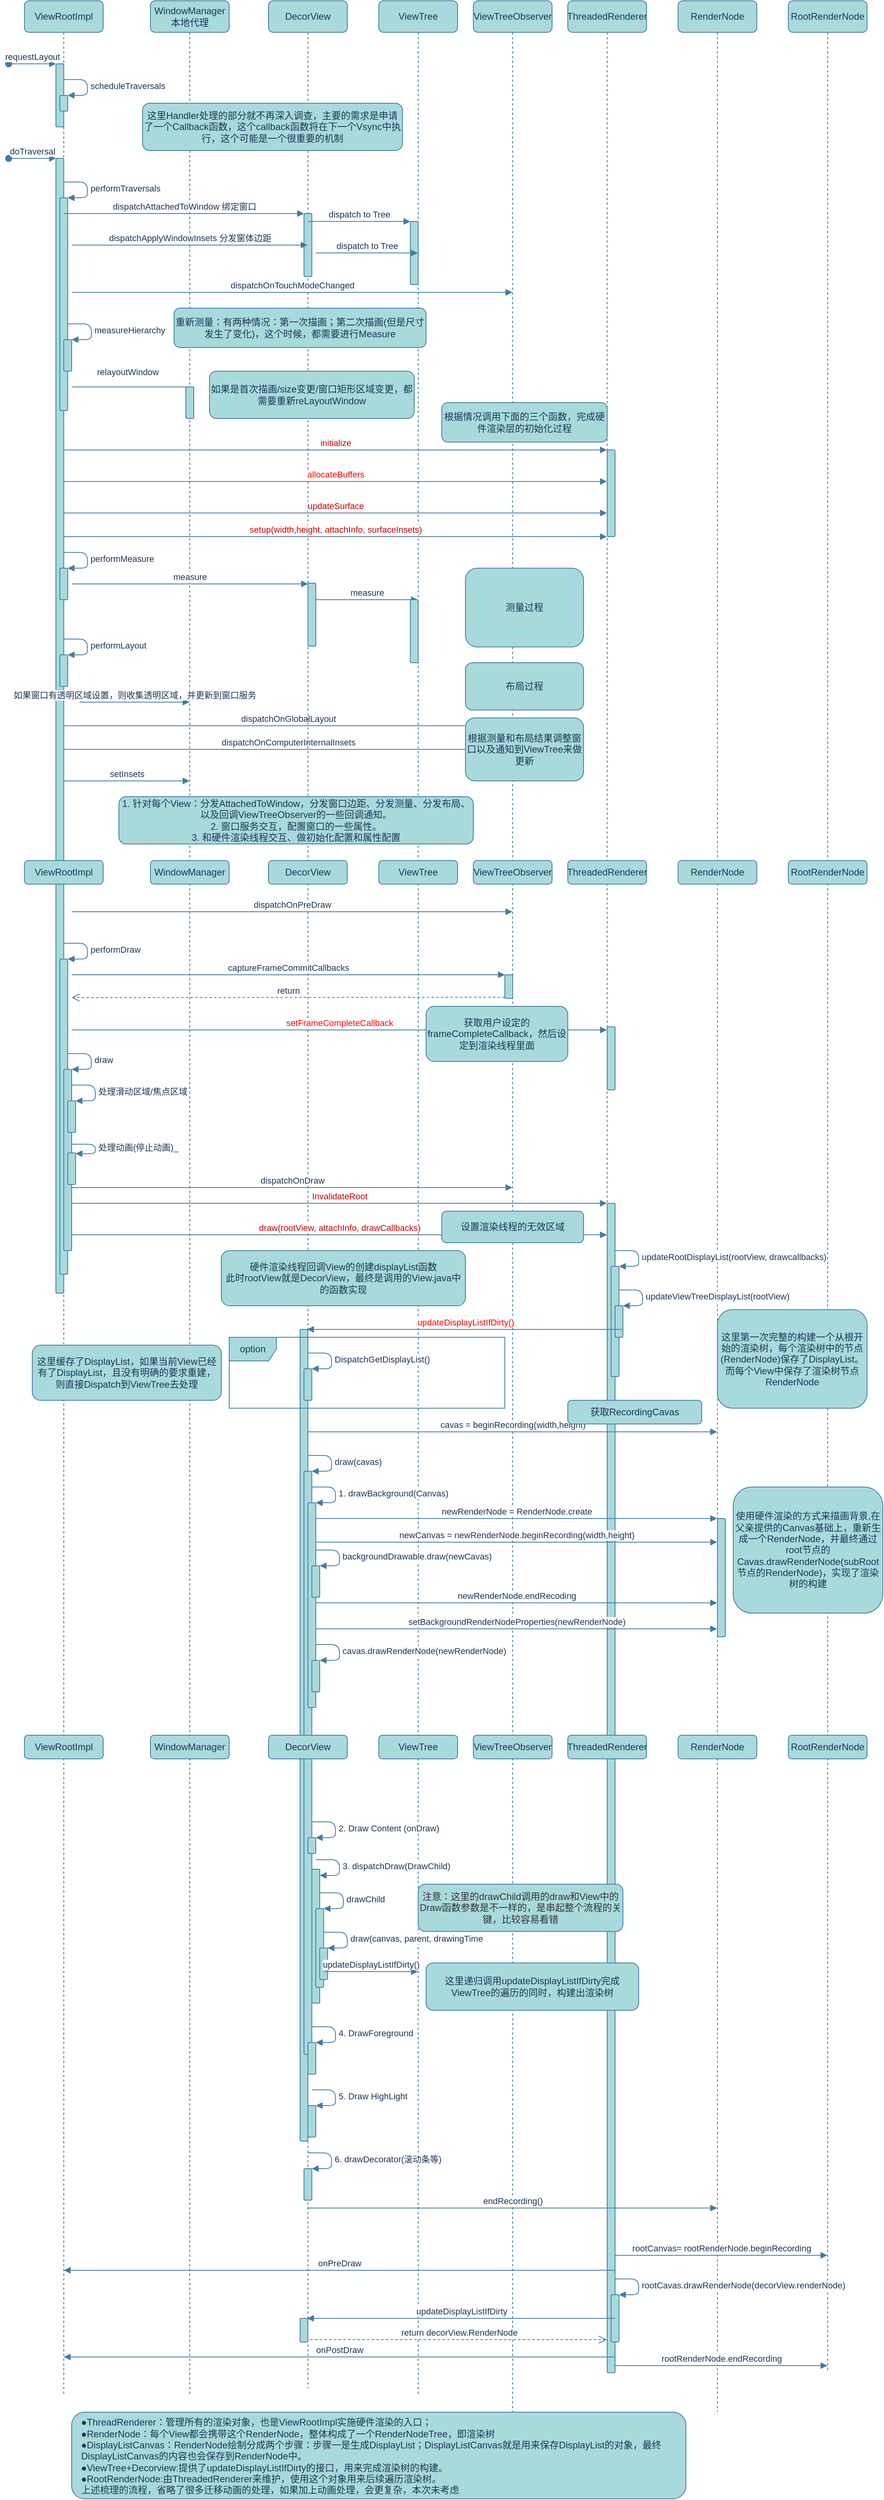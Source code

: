 <mxfile version="16.5.3" type="github">
  <diagram id="4_MvJZbQ4KGRWns48lMO" name="Page-1">
    <mxGraphModel dx="914" dy="612" grid="1" gridSize="10" guides="1" tooltips="1" connect="1" arrows="1" fold="1" page="1" pageScale="1" pageWidth="850" pageHeight="1100" math="0" shadow="0">
      <root>
        <mxCell id="0" />
        <mxCell id="1" style="locked=1;" parent="0" />
        <mxCell id="CiGQHhAC6o2fzIwNxQN8-1" value="ViewRootImpl" style="shape=umlLifeline;perimeter=lifelinePerimeter;whiteSpace=wrap;html=1;container=1;collapsible=0;recursiveResize=0;outlineConnect=0;rounded=1;sketch=0;fontColor=#1D3557;strokeColor=#457B9D;fillColor=#A8DADC;" vertex="1" parent="1">
          <mxGeometry x="60" y="20" width="100" height="3040" as="geometry" />
        </mxCell>
        <mxCell id="CiGQHhAC6o2fzIwNxQN8-5" value="" style="html=1;points=[];perimeter=orthogonalPerimeter;rounded=1;sketch=0;fontColor=#1D3557;strokeColor=#457B9D;fillColor=#A8DADC;" vertex="1" parent="CiGQHhAC6o2fzIwNxQN8-1">
          <mxGeometry x="40" y="80" width="10" height="80" as="geometry" />
        </mxCell>
        <mxCell id="CiGQHhAC6o2fzIwNxQN8-6" value="requestLayout" style="html=1;verticalAlign=bottom;startArrow=oval;endArrow=block;startSize=8;rounded=1;sketch=0;fontColor=#1D3557;strokeColor=#457B9D;fillColor=#A8DADC;curved=0;" edge="1" target="CiGQHhAC6o2fzIwNxQN8-5" parent="CiGQHhAC6o2fzIwNxQN8-1">
          <mxGeometry relative="1" as="geometry">
            <mxPoint x="-20" y="80" as="sourcePoint" />
          </mxGeometry>
        </mxCell>
        <mxCell id="CiGQHhAC6o2fzIwNxQN8-7" value="" style="html=1;points=[];perimeter=orthogonalPerimeter;rounded=1;sketch=0;fontColor=#1D3557;strokeColor=#457B9D;fillColor=#A8DADC;" vertex="1" parent="CiGQHhAC6o2fzIwNxQN8-1">
          <mxGeometry x="45" y="120" width="10" height="20" as="geometry" />
        </mxCell>
        <mxCell id="CiGQHhAC6o2fzIwNxQN8-8" value="scheduleTraversals" style="edgeStyle=orthogonalEdgeStyle;html=1;align=left;spacingLeft=2;endArrow=block;rounded=1;entryX=1;entryY=0;sketch=0;fontColor=#1D3557;strokeColor=#457B9D;fillColor=#A8DADC;curved=0;" edge="1" target="CiGQHhAC6o2fzIwNxQN8-7" parent="CiGQHhAC6o2fzIwNxQN8-1">
          <mxGeometry relative="1" as="geometry">
            <mxPoint x="50" y="100" as="sourcePoint" />
            <Array as="points">
              <mxPoint x="80" y="100" />
            </Array>
          </mxGeometry>
        </mxCell>
        <mxCell id="CiGQHhAC6o2fzIwNxQN8-62" value="dispatchOnGlobalLayout" style="html=1;verticalAlign=bottom;endArrow=block;rounded=1;sketch=0;fontColor=#1D3557;strokeColor=#457B9D;fillColor=#A8DADC;curved=0;" edge="1" parent="CiGQHhAC6o2fzIwNxQN8-1" target="CiGQHhAC6o2fzIwNxQN8-31">
          <mxGeometry width="80" relative="1" as="geometry">
            <mxPoint x="50" y="920" as="sourcePoint" />
            <mxPoint x="130" y="920" as="targetPoint" />
          </mxGeometry>
        </mxCell>
        <mxCell id="CiGQHhAC6o2fzIwNxQN8-63" value="dispatchOnComputerInternalInsets" style="html=1;verticalAlign=bottom;endArrow=block;rounded=1;sketch=0;fontColor=#1D3557;strokeColor=#457B9D;fillColor=#A8DADC;curved=0;" edge="1" parent="CiGQHhAC6o2fzIwNxQN8-1" target="CiGQHhAC6o2fzIwNxQN8-31">
          <mxGeometry width="80" relative="1" as="geometry">
            <mxPoint x="50" y="950" as="sourcePoint" />
            <mxPoint x="130" y="950" as="targetPoint" />
          </mxGeometry>
        </mxCell>
        <mxCell id="CiGQHhAC6o2fzIwNxQN8-2" value="DecorView" style="shape=umlLifeline;perimeter=lifelinePerimeter;whiteSpace=wrap;html=1;container=1;collapsible=0;recursiveResize=0;outlineConnect=0;rounded=1;sketch=0;fontColor=#1D3557;strokeColor=#457B9D;fillColor=#A8DADC;" vertex="1" parent="1">
          <mxGeometry x="370" y="20" width="100" height="3030" as="geometry" />
        </mxCell>
        <mxCell id="CiGQHhAC6o2fzIwNxQN8-3" value="WindowManager&lt;br&gt;本地代理" style="shape=umlLifeline;perimeter=lifelinePerimeter;whiteSpace=wrap;html=1;container=1;collapsible=0;recursiveResize=0;outlineConnect=0;rounded=1;sketch=0;fontColor=#1D3557;strokeColor=#457B9D;fillColor=#A8DADC;" vertex="1" parent="1">
          <mxGeometry x="220" y="20" width="100" height="3040" as="geometry" />
        </mxCell>
        <mxCell id="CiGQHhAC6o2fzIwNxQN8-4" value="ViewTree" style="shape=umlLifeline;perimeter=lifelinePerimeter;whiteSpace=wrap;html=1;container=1;collapsible=0;recursiveResize=0;outlineConnect=0;rounded=1;sketch=0;fontColor=#1D3557;strokeColor=#457B9D;fillColor=#A8DADC;" vertex="1" parent="1">
          <mxGeometry x="510" y="20" width="100" height="3040" as="geometry" />
        </mxCell>
        <mxCell id="CiGQHhAC6o2fzIwNxQN8-31" value="ViewTreeObserver" style="shape=umlLifeline;perimeter=lifelinePerimeter;whiteSpace=wrap;html=1;container=1;collapsible=0;recursiveResize=0;outlineConnect=0;rounded=1;sketch=0;fontColor=#1D3557;strokeColor=#457B9D;fillColor=#A8DADC;" vertex="1" parent="1">
          <mxGeometry x="630" y="20" width="100" height="3060" as="geometry" />
        </mxCell>
        <mxCell id="CiGQHhAC6o2fzIwNxQN8-44" value="ThreadedRenderer" style="shape=umlLifeline;perimeter=lifelinePerimeter;whiteSpace=wrap;html=1;container=1;collapsible=0;recursiveResize=0;outlineConnect=0;rounded=1;sketch=0;fontColor=#1D3557;strokeColor=#457B9D;fillColor=#A8DADC;" vertex="1" parent="1">
          <mxGeometry x="750" y="20" width="100" height="3010" as="geometry" />
        </mxCell>
        <mxCell id="CiGQHhAC6o2fzIwNxQN8-106" value="RenderNode" style="shape=umlLifeline;perimeter=lifelinePerimeter;whiteSpace=wrap;html=1;container=1;collapsible=0;recursiveResize=0;outlineConnect=0;rounded=1;sketch=0;fontColor=#1D3557;strokeColor=#457B9D;fillColor=#A8DADC;" vertex="1" parent="1">
          <mxGeometry x="890" y="20" width="100" height="3060" as="geometry" />
        </mxCell>
        <mxCell id="CiGQHhAC6o2fzIwNxQN8-147" value="RootRenderNode" style="shape=umlLifeline;perimeter=lifelinePerimeter;whiteSpace=wrap;html=1;container=1;collapsible=0;recursiveResize=0;outlineConnect=0;rounded=1;sketch=0;fontColor=#1D3557;strokeColor=#457B9D;fillColor=#A8DADC;" vertex="1" parent="1">
          <mxGeometry x="1030" y="20" width="100" height="3010" as="geometry" />
        </mxCell>
        <mxCell id="CiGQHhAC6o2fzIwNxQN8-9" value="contentLayer" style="" parent="0" />
        <mxCell id="CiGQHhAC6o2fzIwNxQN8-14" value="" style="html=1;points=[];perimeter=orthogonalPerimeter;rounded=1;sketch=0;fontColor=#1D3557;strokeColor=#457B9D;fillColor=#A8DADC;" vertex="1" parent="CiGQHhAC6o2fzIwNxQN8-9">
          <mxGeometry x="100" y="220" width="10" height="1440" as="geometry" />
        </mxCell>
        <mxCell id="CiGQHhAC6o2fzIwNxQN8-15" value="doTraversal" style="html=1;verticalAlign=bottom;startArrow=oval;endArrow=block;startSize=8;rounded=1;sketch=0;fontColor=#1D3557;strokeColor=#457B9D;fillColor=#A8DADC;curved=0;" edge="1" target="CiGQHhAC6o2fzIwNxQN8-14" parent="CiGQHhAC6o2fzIwNxQN8-9">
          <mxGeometry relative="1" as="geometry">
            <mxPoint x="40" y="220" as="sourcePoint" />
          </mxGeometry>
        </mxCell>
        <mxCell id="CiGQHhAC6o2fzIwNxQN8-16" value="" style="html=1;points=[];perimeter=orthogonalPerimeter;rounded=1;sketch=0;fontColor=#1D3557;strokeColor=#457B9D;fillColor=#A8DADC;" vertex="1" parent="CiGQHhAC6o2fzIwNxQN8-9">
          <mxGeometry x="105" y="270" width="10" height="270" as="geometry" />
        </mxCell>
        <mxCell id="CiGQHhAC6o2fzIwNxQN8-17" value="performTraversals" style="edgeStyle=orthogonalEdgeStyle;html=1;align=left;spacingLeft=2;endArrow=block;rounded=1;entryX=1;entryY=0;sketch=0;fontColor=#1D3557;strokeColor=#457B9D;fillColor=#A8DADC;curved=0;" edge="1" target="CiGQHhAC6o2fzIwNxQN8-16" parent="CiGQHhAC6o2fzIwNxQN8-9">
          <mxGeometry relative="1" as="geometry">
            <mxPoint x="110" y="250" as="sourcePoint" />
            <Array as="points">
              <mxPoint x="140" y="250" />
            </Array>
          </mxGeometry>
        </mxCell>
        <mxCell id="CiGQHhAC6o2fzIwNxQN8-23" value="" style="html=1;points=[];perimeter=orthogonalPerimeter;rounded=1;sketch=0;fontColor=#1D3557;strokeColor=#457B9D;fillColor=#A8DADC;" vertex="1" parent="CiGQHhAC6o2fzIwNxQN8-9">
          <mxGeometry x="415" y="290" width="10" height="80" as="geometry" />
        </mxCell>
        <mxCell id="CiGQHhAC6o2fzIwNxQN8-24" value="dispatchAttachedToWindow 绑定窗口" style="html=1;verticalAlign=bottom;endArrow=block;entryX=0;entryY=0;rounded=1;sketch=0;fontColor=#1D3557;strokeColor=#457B9D;fillColor=#A8DADC;curved=0;" edge="1" target="CiGQHhAC6o2fzIwNxQN8-23" parent="CiGQHhAC6o2fzIwNxQN8-9" source="CiGQHhAC6o2fzIwNxQN8-1">
          <mxGeometry relative="1" as="geometry">
            <mxPoint x="345" y="290" as="sourcePoint" />
          </mxGeometry>
        </mxCell>
        <mxCell id="CiGQHhAC6o2fzIwNxQN8-26" value="dispatchApplyWindowInsets 分发窗体边距" style="html=1;verticalAlign=bottom;endArrow=block;rounded=1;sketch=0;fontColor=#1D3557;strokeColor=#457B9D;fillColor=#A8DADC;curved=0;" edge="1" parent="CiGQHhAC6o2fzIwNxQN8-9" target="CiGQHhAC6o2fzIwNxQN8-2">
          <mxGeometry width="80" relative="1" as="geometry">
            <mxPoint x="120" y="330" as="sourcePoint" />
            <mxPoint x="200" y="330" as="targetPoint" />
          </mxGeometry>
        </mxCell>
        <mxCell id="CiGQHhAC6o2fzIwNxQN8-27" value="" style="html=1;points=[];perimeter=orthogonalPerimeter;rounded=1;sketch=0;fontColor=#1D3557;strokeColor=#457B9D;fillColor=#A8DADC;" vertex="1" parent="CiGQHhAC6o2fzIwNxQN8-9">
          <mxGeometry x="550" y="300" width="10" height="80" as="geometry" />
        </mxCell>
        <mxCell id="CiGQHhAC6o2fzIwNxQN8-28" value="dispatch to Tree" style="html=1;verticalAlign=bottom;endArrow=block;entryX=0;entryY=0;rounded=1;sketch=0;fontColor=#1D3557;strokeColor=#457B9D;fillColor=#A8DADC;curved=0;" edge="1" target="CiGQHhAC6o2fzIwNxQN8-27" parent="CiGQHhAC6o2fzIwNxQN8-9" source="CiGQHhAC6o2fzIwNxQN8-2">
          <mxGeometry relative="1" as="geometry">
            <mxPoint x="480" y="300" as="sourcePoint" />
          </mxGeometry>
        </mxCell>
        <mxCell id="CiGQHhAC6o2fzIwNxQN8-30" value="dispatch to Tree" style="html=1;verticalAlign=bottom;endArrow=block;rounded=1;sketch=0;fontColor=#1D3557;strokeColor=#457B9D;fillColor=#A8DADC;curved=0;" edge="1" parent="CiGQHhAC6o2fzIwNxQN8-9" target="CiGQHhAC6o2fzIwNxQN8-4">
          <mxGeometry width="80" relative="1" as="geometry">
            <mxPoint x="430" y="340" as="sourcePoint" />
            <mxPoint x="510" y="340" as="targetPoint" />
          </mxGeometry>
        </mxCell>
        <mxCell id="CiGQHhAC6o2fzIwNxQN8-36" value="dispatchOnTouchModeChanged" style="html=1;verticalAlign=bottom;endArrow=block;rounded=1;sketch=0;fontColor=#1D3557;strokeColor=#457B9D;fillColor=#A8DADC;curved=0;" edge="1" parent="CiGQHhAC6o2fzIwNxQN8-9" target="CiGQHhAC6o2fzIwNxQN8-31">
          <mxGeometry width="80" relative="1" as="geometry">
            <mxPoint x="120" y="390" as="sourcePoint" />
            <mxPoint x="200" y="390" as="targetPoint" />
          </mxGeometry>
        </mxCell>
        <mxCell id="CiGQHhAC6o2fzIwNxQN8-37" value="" style="html=1;points=[];perimeter=orthogonalPerimeter;rounded=1;sketch=0;fontColor=#1D3557;strokeColor=#457B9D;fillColor=#A8DADC;" vertex="1" parent="CiGQHhAC6o2fzIwNxQN8-9">
          <mxGeometry x="110" y="450" width="10" height="40" as="geometry" />
        </mxCell>
        <mxCell id="CiGQHhAC6o2fzIwNxQN8-38" value="measureHierarchy" style="edgeStyle=orthogonalEdgeStyle;html=1;align=left;spacingLeft=2;endArrow=block;rounded=1;entryX=1;entryY=0;sketch=0;fontColor=#1D3557;strokeColor=#457B9D;fillColor=#A8DADC;curved=0;" edge="1" target="CiGQHhAC6o2fzIwNxQN8-37" parent="CiGQHhAC6o2fzIwNxQN8-9">
          <mxGeometry relative="1" as="geometry">
            <mxPoint x="115" y="430" as="sourcePoint" />
            <Array as="points">
              <mxPoint x="145" y="430" />
            </Array>
          </mxGeometry>
        </mxCell>
        <mxCell id="CiGQHhAC6o2fzIwNxQN8-40" value="relayoutWindow" style="html=1;verticalAlign=bottom;endArrow=block;rounded=1;sketch=0;fontColor=#1D3557;strokeColor=#457B9D;fillColor=#A8DADC;curved=0;startArrow=none;" edge="1" parent="CiGQHhAC6o2fzIwNxQN8-9" source="CiGQHhAC6o2fzIwNxQN8-41" target="CiGQHhAC6o2fzIwNxQN8-3">
          <mxGeometry x="NaN" y="85" width="80" relative="1" as="geometry">
            <mxPoint x="120" y="510" as="sourcePoint" />
            <mxPoint x="200" y="510" as="targetPoint" />
            <mxPoint x="-79" y="-30" as="offset" />
          </mxGeometry>
        </mxCell>
        <mxCell id="CiGQHhAC6o2fzIwNxQN8-41" value="" style="html=1;points=[];perimeter=orthogonalPerimeter;rounded=1;sketch=0;fontColor=#1D3557;strokeColor=#457B9D;fillColor=#A8DADC;" vertex="1" parent="CiGQHhAC6o2fzIwNxQN8-9">
          <mxGeometry x="265" y="510" width="10" height="40" as="geometry" />
        </mxCell>
        <mxCell id="CiGQHhAC6o2fzIwNxQN8-42" value="" style="html=1;verticalAlign=bottom;endArrow=none;rounded=1;sketch=0;fontColor=#1D3557;strokeColor=#457B9D;fillColor=#A8DADC;curved=0;" edge="1" parent="CiGQHhAC6o2fzIwNxQN8-9" target="CiGQHhAC6o2fzIwNxQN8-41">
          <mxGeometry width="80" relative="1" as="geometry">
            <mxPoint x="120" y="510" as="sourcePoint" />
            <mxPoint x="269.5" y="510" as="targetPoint" />
          </mxGeometry>
        </mxCell>
        <mxCell id="CiGQHhAC6o2fzIwNxQN8-47" value="initialize" style="html=1;verticalAlign=bottom;endArrow=block;rounded=1;sketch=0;fontColor=#CC0000;strokeColor=#457B9D;fillColor=#A8DADC;curved=0;" edge="1" parent="CiGQHhAC6o2fzIwNxQN8-9">
          <mxGeometry width="80" relative="1" as="geometry">
            <mxPoint x="110" y="590" as="sourcePoint" />
            <mxPoint x="799.5" y="590" as="targetPoint" />
          </mxGeometry>
        </mxCell>
        <mxCell id="CiGQHhAC6o2fzIwNxQN8-48" value="allocateBuffers" style="html=1;verticalAlign=bottom;endArrow=block;rounded=1;sketch=0;fontColor=#FF0000;strokeColor=#457B9D;fillColor=#A8DADC;curved=0;" edge="1" parent="CiGQHhAC6o2fzIwNxQN8-9" target="CiGQHhAC6o2fzIwNxQN8-44">
          <mxGeometry width="80" relative="1" as="geometry">
            <mxPoint x="110" y="630" as="sourcePoint" />
            <mxPoint x="190" y="630" as="targetPoint" />
          </mxGeometry>
        </mxCell>
        <mxCell id="CiGQHhAC6o2fzIwNxQN8-49" value="updateSurface" style="html=1;verticalAlign=bottom;endArrow=block;rounded=1;sketch=0;fontColor=#CC0000;strokeColor=#457B9D;fillColor=#A8DADC;curved=0;" edge="1" parent="CiGQHhAC6o2fzIwNxQN8-9" target="CiGQHhAC6o2fzIwNxQN8-44">
          <mxGeometry width="80" relative="1" as="geometry">
            <mxPoint x="110" y="670" as="sourcePoint" />
            <mxPoint x="190" y="670" as="targetPoint" />
          </mxGeometry>
        </mxCell>
        <mxCell id="CiGQHhAC6o2fzIwNxQN8-50" value="" style="html=1;points=[];perimeter=orthogonalPerimeter;rounded=1;sketch=0;fontColor=#1D3557;strokeColor=#457B9D;fillColor=#A8DADC;" vertex="1" parent="CiGQHhAC6o2fzIwNxQN8-9">
          <mxGeometry x="800" y="590" width="10" height="110" as="geometry" />
        </mxCell>
        <mxCell id="CiGQHhAC6o2fzIwNxQN8-52" value="setup(width,height, attachInfo, surfaceInsets)" style="html=1;verticalAlign=bottom;endArrow=block;rounded=1;sketch=0;fontColor=#CC0000;strokeColor=#457B9D;fillColor=#A8DADC;curved=0;" edge="1" parent="CiGQHhAC6o2fzIwNxQN8-9" target="CiGQHhAC6o2fzIwNxQN8-44">
          <mxGeometry width="80" relative="1" as="geometry">
            <mxPoint x="110" y="700" as="sourcePoint" />
            <mxPoint x="190" y="700" as="targetPoint" />
          </mxGeometry>
        </mxCell>
        <mxCell id="CiGQHhAC6o2fzIwNxQN8-53" value="" style="html=1;points=[];perimeter=orthogonalPerimeter;rounded=1;sketch=0;fontColor=#1D3557;strokeColor=#457B9D;fillColor=#A8DADC;" vertex="1" parent="CiGQHhAC6o2fzIwNxQN8-9">
          <mxGeometry x="105" y="740" width="10" height="40" as="geometry" />
        </mxCell>
        <mxCell id="CiGQHhAC6o2fzIwNxQN8-54" value="performMeasure" style="edgeStyle=orthogonalEdgeStyle;html=1;align=left;spacingLeft=2;endArrow=block;rounded=1;entryX=1;entryY=0;sketch=0;fontColor=#1D3557;strokeColor=#457B9D;fillColor=#A8DADC;curved=0;" edge="1" target="CiGQHhAC6o2fzIwNxQN8-53" parent="CiGQHhAC6o2fzIwNxQN8-9">
          <mxGeometry relative="1" as="geometry">
            <mxPoint x="110" y="720" as="sourcePoint" />
            <Array as="points">
              <mxPoint x="140" y="720" />
            </Array>
          </mxGeometry>
        </mxCell>
        <mxCell id="CiGQHhAC6o2fzIwNxQN8-55" value="measure" style="html=1;verticalAlign=bottom;endArrow=block;rounded=1;sketch=0;fontColor=#1D3557;strokeColor=#457B9D;fillColor=#A8DADC;curved=0;" edge="1" parent="CiGQHhAC6o2fzIwNxQN8-9">
          <mxGeometry width="80" relative="1" as="geometry">
            <mxPoint x="120" y="760" as="sourcePoint" />
            <mxPoint x="420" y="760" as="targetPoint" />
          </mxGeometry>
        </mxCell>
        <mxCell id="CiGQHhAC6o2fzIwNxQN8-56" value="" style="html=1;points=[];perimeter=orthogonalPerimeter;rounded=1;sketch=0;fontColor=#1D3557;strokeColor=#457B9D;fillColor=#A8DADC;" vertex="1" parent="CiGQHhAC6o2fzIwNxQN8-9">
          <mxGeometry x="420" y="759" width="10" height="80" as="geometry" />
        </mxCell>
        <mxCell id="CiGQHhAC6o2fzIwNxQN8-57" value="measure" style="html=1;verticalAlign=bottom;endArrow=block;rounded=1;sketch=0;fontColor=#1D3557;strokeColor=#457B9D;fillColor=#A8DADC;curved=0;" edge="1" parent="CiGQHhAC6o2fzIwNxQN8-9" target="CiGQHhAC6o2fzIwNxQN8-4">
          <mxGeometry width="80" relative="1" as="geometry">
            <mxPoint x="430" y="780" as="sourcePoint" />
            <mxPoint x="510" y="780" as="targetPoint" />
          </mxGeometry>
        </mxCell>
        <mxCell id="CiGQHhAC6o2fzIwNxQN8-58" value="" style="html=1;points=[];perimeter=orthogonalPerimeter;rounded=1;sketch=0;fontColor=#1D3557;strokeColor=#457B9D;fillColor=#A8DADC;" vertex="1" parent="CiGQHhAC6o2fzIwNxQN8-9">
          <mxGeometry x="550" y="780" width="10" height="80" as="geometry" />
        </mxCell>
        <mxCell id="CiGQHhAC6o2fzIwNxQN8-59" value="" style="html=1;points=[];perimeter=orthogonalPerimeter;rounded=1;sketch=0;fontColor=#1D3557;strokeColor=#457B9D;fillColor=#A8DADC;" vertex="1" parent="CiGQHhAC6o2fzIwNxQN8-9">
          <mxGeometry x="105" y="850" width="10" height="40" as="geometry" />
        </mxCell>
        <mxCell id="CiGQHhAC6o2fzIwNxQN8-60" value="performLayout" style="edgeStyle=orthogonalEdgeStyle;html=1;align=left;spacingLeft=2;endArrow=block;rounded=1;entryX=1;entryY=0;sketch=0;fontColor=#1D3557;strokeColor=#457B9D;fillColor=#A8DADC;curved=0;" edge="1" target="CiGQHhAC6o2fzIwNxQN8-59" parent="CiGQHhAC6o2fzIwNxQN8-9">
          <mxGeometry relative="1" as="geometry">
            <mxPoint x="110" y="830" as="sourcePoint" />
            <Array as="points">
              <mxPoint x="140" y="830" />
            </Array>
          </mxGeometry>
        </mxCell>
        <mxCell id="CiGQHhAC6o2fzIwNxQN8-61" value="如果窗口有透明区域设置，则收集透明区域，并更新到窗口服务" style="html=1;verticalAlign=bottom;endArrow=block;rounded=1;sketch=0;fontColor=#1D3557;strokeColor=#457B9D;fillColor=#A8DADC;curved=0;" edge="1" parent="CiGQHhAC6o2fzIwNxQN8-9" target="CiGQHhAC6o2fzIwNxQN8-3">
          <mxGeometry width="80" relative="1" as="geometry">
            <mxPoint x="130" y="910" as="sourcePoint" />
            <mxPoint x="200" y="880" as="targetPoint" />
            <Array as="points">
              <mxPoint x="180" y="910" />
            </Array>
          </mxGeometry>
        </mxCell>
        <mxCell id="CiGQHhAC6o2fzIwNxQN8-64" value="setInsets" style="html=1;verticalAlign=bottom;endArrow=block;rounded=1;sketch=0;fontColor=#1D3557;strokeColor=#457B9D;fillColor=#A8DADC;curved=0;" edge="1" parent="CiGQHhAC6o2fzIwNxQN8-9" target="CiGQHhAC6o2fzIwNxQN8-3">
          <mxGeometry width="80" relative="1" as="geometry">
            <mxPoint x="110" y="1010" as="sourcePoint" />
            <mxPoint x="190" y="1010" as="targetPoint" />
          </mxGeometry>
        </mxCell>
        <mxCell id="CiGQHhAC6o2fzIwNxQN8-69" value="dispatchOnPreDraw" style="html=1;verticalAlign=bottom;endArrow=block;rounded=1;sketch=0;fontColor=#1D3557;strokeColor=#457B9D;fillColor=#A8DADC;curved=0;" edge="1" parent="CiGQHhAC6o2fzIwNxQN8-9">
          <mxGeometry width="80" relative="1" as="geometry">
            <mxPoint x="120" y="1176" as="sourcePoint" />
            <mxPoint x="679.5" y="1176" as="targetPoint" />
          </mxGeometry>
        </mxCell>
        <mxCell id="CiGQHhAC6o2fzIwNxQN8-70" value="" style="html=1;points=[];perimeter=orthogonalPerimeter;rounded=1;sketch=0;fontColor=#1D3557;strokeColor=#457B9D;fillColor=#A8DADC;" vertex="1" parent="CiGQHhAC6o2fzIwNxQN8-9">
          <mxGeometry x="105" y="1236" width="10" height="400" as="geometry" />
        </mxCell>
        <mxCell id="CiGQHhAC6o2fzIwNxQN8-71" value="performDraw" style="edgeStyle=orthogonalEdgeStyle;html=1;align=left;spacingLeft=2;endArrow=block;rounded=1;entryX=1;entryY=0;sketch=0;fontColor=#1D3557;strokeColor=#457B9D;fillColor=#A8DADC;curved=0;" edge="1" target="CiGQHhAC6o2fzIwNxQN8-70" parent="CiGQHhAC6o2fzIwNxQN8-9">
          <mxGeometry relative="1" as="geometry">
            <mxPoint x="110" y="1216" as="sourcePoint" />
            <Array as="points">
              <mxPoint x="140" y="1216" />
            </Array>
          </mxGeometry>
        </mxCell>
        <mxCell id="CiGQHhAC6o2fzIwNxQN8-72" value="" style="html=1;points=[];perimeter=orthogonalPerimeter;rounded=1;sketch=0;fontColor=#1D3557;strokeColor=#457B9D;fillColor=#A8DADC;" vertex="1" parent="CiGQHhAC6o2fzIwNxQN8-9">
          <mxGeometry x="670" y="1256" width="10" height="30" as="geometry" />
        </mxCell>
        <mxCell id="CiGQHhAC6o2fzIwNxQN8-73" value="captureFrameCommitCallbacks" style="html=1;verticalAlign=bottom;endArrow=block;entryX=0;entryY=0;rounded=1;sketch=0;fontColor=#1D3557;strokeColor=#457B9D;fillColor=#A8DADC;curved=0;" edge="1" target="CiGQHhAC6o2fzIwNxQN8-72" parent="CiGQHhAC6o2fzIwNxQN8-9">
          <mxGeometry relative="1" as="geometry">
            <mxPoint x="120" y="1256" as="sourcePoint" />
          </mxGeometry>
        </mxCell>
        <mxCell id="CiGQHhAC6o2fzIwNxQN8-74" value="return" style="html=1;verticalAlign=bottom;endArrow=open;dashed=1;endSize=8;exitX=0;exitY=0.95;rounded=1;sketch=0;fontColor=#1D3557;strokeColor=#457B9D;fillColor=#A8DADC;curved=0;" edge="1" source="CiGQHhAC6o2fzIwNxQN8-72" parent="CiGQHhAC6o2fzIwNxQN8-9">
          <mxGeometry relative="1" as="geometry">
            <mxPoint x="120" y="1285" as="targetPoint" />
          </mxGeometry>
        </mxCell>
        <mxCell id="CiGQHhAC6o2fzIwNxQN8-75" value="" style="html=1;points=[];perimeter=orthogonalPerimeter;rounded=1;sketch=0;fontColor=#1D3557;strokeColor=#457B9D;fillColor=#A8DADC;" vertex="1" parent="CiGQHhAC6o2fzIwNxQN8-9">
          <mxGeometry x="800" y="1322" width="10" height="80" as="geometry" />
        </mxCell>
        <mxCell id="CiGQHhAC6o2fzIwNxQN8-76" value="setFrameCompleteCallback" style="html=1;verticalAlign=bottom;endArrow=block;rounded=1;sketch=0;fontColor=#FF0000;strokeColor=#457B9D;fillColor=#A8DADC;curved=0;" edge="1" parent="CiGQHhAC6o2fzIwNxQN8-9">
          <mxGeometry width="80" relative="1" as="geometry">
            <mxPoint x="120" y="1326" as="sourcePoint" />
            <mxPoint x="799.5" y="1326" as="targetPoint" />
          </mxGeometry>
        </mxCell>
        <mxCell id="CiGQHhAC6o2fzIwNxQN8-78" value="" style="html=1;points=[];perimeter=orthogonalPerimeter;rounded=1;sketch=0;fontColor=#1D3557;strokeColor=#457B9D;fillColor=#A8DADC;" vertex="1" parent="CiGQHhAC6o2fzIwNxQN8-9">
          <mxGeometry x="110" y="1376" width="10" height="230" as="geometry" />
        </mxCell>
        <mxCell id="CiGQHhAC6o2fzIwNxQN8-79" value="draw" style="edgeStyle=orthogonalEdgeStyle;html=1;align=left;spacingLeft=2;endArrow=block;rounded=1;entryX=1;entryY=0;sketch=0;fontColor=#1D3557;strokeColor=#457B9D;fillColor=#A8DADC;curved=0;" edge="1" target="CiGQHhAC6o2fzIwNxQN8-78" parent="CiGQHhAC6o2fzIwNxQN8-9">
          <mxGeometry relative="1" as="geometry">
            <mxPoint x="115" y="1356" as="sourcePoint" />
            <Array as="points">
              <mxPoint x="145" y="1356" />
            </Array>
          </mxGeometry>
        </mxCell>
        <mxCell id="CiGQHhAC6o2fzIwNxQN8-80" value="" style="html=1;points=[];perimeter=orthogonalPerimeter;rounded=1;sketch=0;fontColor=#1D3557;strokeColor=#457B9D;fillColor=#A8DADC;" vertex="1" parent="CiGQHhAC6o2fzIwNxQN8-9">
          <mxGeometry x="115" y="1416" width="10" height="40" as="geometry" />
        </mxCell>
        <mxCell id="CiGQHhAC6o2fzIwNxQN8-81" value="处理滑动区域/焦点区域" style="edgeStyle=orthogonalEdgeStyle;html=1;align=left;spacingLeft=2;endArrow=block;rounded=1;entryX=1;entryY=0;sketch=0;fontColor=#1D3557;strokeColor=#457B9D;fillColor=#A8DADC;curved=0;" edge="1" target="CiGQHhAC6o2fzIwNxQN8-80" parent="CiGQHhAC6o2fzIwNxQN8-9">
          <mxGeometry relative="1" as="geometry">
            <mxPoint x="120" y="1396" as="sourcePoint" />
            <Array as="points">
              <mxPoint x="150" y="1396" />
            </Array>
          </mxGeometry>
        </mxCell>
        <mxCell id="CiGQHhAC6o2fzIwNxQN8-82" value="" style="html=1;points=[];perimeter=orthogonalPerimeter;rounded=1;sketch=0;fontColor=#1D3557;strokeColor=#457B9D;fillColor=#A8DADC;" vertex="1" parent="CiGQHhAC6o2fzIwNxQN8-9">
          <mxGeometry x="115" y="1482" width="10" height="40" as="geometry" />
        </mxCell>
        <mxCell id="CiGQHhAC6o2fzIwNxQN8-83" value="处理动画(停止动画)_" style="edgeStyle=orthogonalEdgeStyle;html=1;align=left;spacingLeft=2;endArrow=block;rounded=1;entryX=1;entryY=0;sketch=0;fontColor=#1D3557;strokeColor=#457B9D;fillColor=#A8DADC;curved=0;" edge="1" parent="CiGQHhAC6o2fzIwNxQN8-9">
          <mxGeometry relative="1" as="geometry">
            <mxPoint x="120" y="1471" as="sourcePoint" />
            <Array as="points">
              <mxPoint x="150" y="1471" />
            </Array>
            <mxPoint x="125" y="1483" as="targetPoint" />
          </mxGeometry>
        </mxCell>
        <mxCell id="CiGQHhAC6o2fzIwNxQN8-86" value="dispatchOnDraw" style="html=1;verticalAlign=bottom;endArrow=block;rounded=1;sketch=0;fontColor=#1D3557;strokeColor=#457B9D;fillColor=#A8DADC;curved=0;" edge="1" parent="CiGQHhAC6o2fzIwNxQN8-9">
          <mxGeometry width="80" relative="1" as="geometry">
            <mxPoint x="120" y="1526" as="sourcePoint" />
            <mxPoint x="679.5" y="1526" as="targetPoint" />
          </mxGeometry>
        </mxCell>
        <mxCell id="CiGQHhAC6o2fzIwNxQN8-87" value="InvalidateRoot" style="html=1;verticalAlign=bottom;endArrow=block;rounded=1;sketch=0;fontColor=#CC0000;strokeColor=#457B9D;fillColor=#A8DADC;curved=0;" edge="1" parent="CiGQHhAC6o2fzIwNxQN8-9">
          <mxGeometry width="80" relative="1" as="geometry">
            <mxPoint x="120" y="1546" as="sourcePoint" />
            <mxPoint x="799.5" y="1546" as="targetPoint" />
          </mxGeometry>
        </mxCell>
        <mxCell id="CiGQHhAC6o2fzIwNxQN8-90" value="draw(rootView, attachInfo, drawCallbacks)" style="html=1;verticalAlign=bottom;endArrow=block;rounded=1;sketch=0;fontColor=#CC0000;strokeColor=#457B9D;fillColor=#A8DADC;curved=0;" edge="1" parent="CiGQHhAC6o2fzIwNxQN8-9">
          <mxGeometry width="80" relative="1" as="geometry">
            <mxPoint x="120" y="1586" as="sourcePoint" />
            <mxPoint x="799.5" y="1586" as="targetPoint" />
          </mxGeometry>
        </mxCell>
        <mxCell id="CiGQHhAC6o2fzIwNxQN8-91" value="" style="html=1;points=[];perimeter=orthogonalPerimeter;rounded=1;sketch=0;fontColor=#1D3557;strokeColor=#457B9D;fillColor=#A8DADC;" vertex="1" parent="CiGQHhAC6o2fzIwNxQN8-9">
          <mxGeometry x="800" y="1546" width="10" height="1484" as="geometry" />
        </mxCell>
        <mxCell id="CiGQHhAC6o2fzIwNxQN8-92" value="" style="html=1;points=[];perimeter=orthogonalPerimeter;rounded=1;sketch=0;fontColor=#1D3557;strokeColor=#457B9D;fillColor=#A8DADC;" vertex="1" parent="CiGQHhAC6o2fzIwNxQN8-9">
          <mxGeometry x="805" y="1626" width="10" height="140" as="geometry" />
        </mxCell>
        <mxCell id="CiGQHhAC6o2fzIwNxQN8-93" value="updateRootDisplayList(rootView, drawcallbacks)" style="edgeStyle=orthogonalEdgeStyle;html=1;align=left;spacingLeft=2;endArrow=block;rounded=1;entryX=1;entryY=0;sketch=0;fontColor=#1D3557;strokeColor=#457B9D;fillColor=#A8DADC;curved=0;" edge="1" target="CiGQHhAC6o2fzIwNxQN8-92" parent="CiGQHhAC6o2fzIwNxQN8-9">
          <mxGeometry relative="1" as="geometry">
            <mxPoint x="810" y="1606" as="sourcePoint" />
            <Array as="points">
              <mxPoint x="840" y="1606" />
            </Array>
          </mxGeometry>
        </mxCell>
        <mxCell id="CiGQHhAC6o2fzIwNxQN8-94" value="" style="html=1;points=[];perimeter=orthogonalPerimeter;rounded=1;sketch=0;fontColor=#1D3557;strokeColor=#457B9D;fillColor=#A8DADC;" vertex="1" parent="CiGQHhAC6o2fzIwNxQN8-9">
          <mxGeometry x="810" y="1676" width="10" height="40" as="geometry" />
        </mxCell>
        <mxCell id="CiGQHhAC6o2fzIwNxQN8-95" value="updateViewTreeDisplayList(rootView)" style="edgeStyle=orthogonalEdgeStyle;html=1;align=left;spacingLeft=2;endArrow=block;rounded=1;entryX=1;entryY=0;sketch=0;fontColor=#1D3557;strokeColor=#457B9D;fillColor=#A8DADC;curved=0;" edge="1" target="CiGQHhAC6o2fzIwNxQN8-94" parent="CiGQHhAC6o2fzIwNxQN8-9">
          <mxGeometry relative="1" as="geometry">
            <mxPoint x="815" y="1656" as="sourcePoint" />
            <Array as="points">
              <mxPoint x="845" y="1656" />
            </Array>
          </mxGeometry>
        </mxCell>
        <mxCell id="CiGQHhAC6o2fzIwNxQN8-96" value="updateDisplayListIfDirty()" style="html=1;verticalAlign=bottom;endArrow=block;rounded=1;sketch=0;fontColor=#FF0000;strokeColor=#457B9D;fillColor=#A8DADC;curved=0;" edge="1" parent="CiGQHhAC6o2fzIwNxQN8-9">
          <mxGeometry width="80" relative="1" as="geometry">
            <mxPoint x="820" y="1706" as="sourcePoint" />
            <mxPoint x="419.071" y="1706" as="targetPoint" />
          </mxGeometry>
        </mxCell>
        <mxCell id="CiGQHhAC6o2fzIwNxQN8-100" value="" style="html=1;points=[];perimeter=orthogonalPerimeter;rounded=1;sketch=0;fontColor=#1D3557;strokeColor=#457B9D;fillColor=#A8DADC;" vertex="1" parent="CiGQHhAC6o2fzIwNxQN8-9">
          <mxGeometry x="410" y="1706" width="10" height="1030" as="geometry" />
        </mxCell>
        <mxCell id="CiGQHhAC6o2fzIwNxQN8-103" value="" style="html=1;points=[];perimeter=orthogonalPerimeter;rounded=1;sketch=0;fontColor=#1D3557;strokeColor=#457B9D;fillColor=#A8DADC;" vertex="1" parent="CiGQHhAC6o2fzIwNxQN8-9">
          <mxGeometry x="415" y="1756" width="10" height="40" as="geometry" />
        </mxCell>
        <mxCell id="CiGQHhAC6o2fzIwNxQN8-104" value="DispatchGetDisplayList()" style="edgeStyle=orthogonalEdgeStyle;html=1;align=left;spacingLeft=2;endArrow=block;rounded=1;entryX=1;entryY=0;sketch=0;fontColor=#1D3557;strokeColor=#457B9D;fillColor=#A8DADC;curved=0;" edge="1" target="CiGQHhAC6o2fzIwNxQN8-103" parent="CiGQHhAC6o2fzIwNxQN8-9">
          <mxGeometry relative="1" as="geometry">
            <mxPoint x="420" y="1736" as="sourcePoint" />
            <Array as="points">
              <mxPoint x="450" y="1736" />
            </Array>
          </mxGeometry>
        </mxCell>
        <mxCell id="CiGQHhAC6o2fzIwNxQN8-108" value="cavas = beginRecording(width,height)" style="html=1;verticalAlign=bottom;endArrow=block;rounded=1;sketch=0;fontColor=#1D3557;strokeColor=#457B9D;fillColor=#A8DADC;curved=0;" edge="1" parent="CiGQHhAC6o2fzIwNxQN8-9">
          <mxGeometry width="80" relative="1" as="geometry">
            <mxPoint x="420" y="1836" as="sourcePoint" />
            <mxPoint x="939.5" y="1836" as="targetPoint" />
          </mxGeometry>
        </mxCell>
        <mxCell id="CiGQHhAC6o2fzIwNxQN8-111" value="" style="html=1;points=[];perimeter=orthogonalPerimeter;rounded=1;sketch=0;fontColor=#1D3557;strokeColor=#457B9D;fillColor=#A8DADC;" vertex="1" parent="CiGQHhAC6o2fzIwNxQN8-9">
          <mxGeometry x="415" y="1886" width="10" height="740" as="geometry" />
        </mxCell>
        <mxCell id="CiGQHhAC6o2fzIwNxQN8-112" value="draw(cavas)" style="edgeStyle=orthogonalEdgeStyle;html=1;align=left;spacingLeft=2;endArrow=block;rounded=1;entryX=1;entryY=0;sketch=0;fontColor=#1D3557;strokeColor=#457B9D;fillColor=#A8DADC;curved=0;" edge="1" target="CiGQHhAC6o2fzIwNxQN8-111" parent="CiGQHhAC6o2fzIwNxQN8-9">
          <mxGeometry relative="1" as="geometry">
            <mxPoint x="420" y="1866" as="sourcePoint" />
            <Array as="points">
              <mxPoint x="450" y="1866" />
            </Array>
          </mxGeometry>
        </mxCell>
        <mxCell id="CiGQHhAC6o2fzIwNxQN8-114" value="endRecording()" style="html=1;verticalAlign=bottom;endArrow=block;rounded=1;sketch=0;fontColor=#1D3557;strokeColor=#457B9D;fillColor=#A8DADC;curved=0;" edge="1" parent="CiGQHhAC6o2fzIwNxQN8-9">
          <mxGeometry width="80" relative="1" as="geometry">
            <mxPoint x="420" y="2821" as="sourcePoint" />
            <mxPoint x="939.5" y="2821" as="targetPoint" />
          </mxGeometry>
        </mxCell>
        <mxCell id="CiGQHhAC6o2fzIwNxQN8-116" value="" style="html=1;points=[];perimeter=orthogonalPerimeter;rounded=1;sketch=0;fontColor=#1D3557;strokeColor=#457B9D;fillColor=#A8DADC;" vertex="1" parent="CiGQHhAC6o2fzIwNxQN8-9">
          <mxGeometry x="420" y="1926" width="10" height="260" as="geometry" />
        </mxCell>
        <mxCell id="CiGQHhAC6o2fzIwNxQN8-117" value="1. drawBackground(Canvas)" style="edgeStyle=orthogonalEdgeStyle;html=1;align=left;spacingLeft=2;endArrow=block;rounded=1;entryX=1;entryY=0;sketch=0;fontColor=#1D3557;strokeColor=#457B9D;fillColor=#A8DADC;curved=0;" edge="1" target="CiGQHhAC6o2fzIwNxQN8-116" parent="CiGQHhAC6o2fzIwNxQN8-9">
          <mxGeometry relative="1" as="geometry">
            <mxPoint x="425" y="1906" as="sourcePoint" />
            <Array as="points">
              <mxPoint x="455" y="1906" />
            </Array>
          </mxGeometry>
        </mxCell>
        <mxCell id="CiGQHhAC6o2fzIwNxQN8-119" value="newRenderNode = RenderNode.create" style="html=1;verticalAlign=bottom;endArrow=block;rounded=1;sketch=0;fontColor=#1D3557;strokeColor=#457B9D;fillColor=#A8DADC;curved=0;" edge="1" parent="CiGQHhAC6o2fzIwNxQN8-9">
          <mxGeometry width="80" relative="1" as="geometry">
            <mxPoint x="430" y="1946" as="sourcePoint" />
            <mxPoint x="939.5" y="1946" as="targetPoint" />
          </mxGeometry>
        </mxCell>
        <mxCell id="CiGQHhAC6o2fzIwNxQN8-120" value="" style="html=1;points=[];perimeter=orthogonalPerimeter;rounded=1;sketch=0;fontColor=#1D3557;strokeColor=#457B9D;fillColor=#A8DADC;" vertex="1" parent="CiGQHhAC6o2fzIwNxQN8-9">
          <mxGeometry x="940" y="1946" width="10" height="150" as="geometry" />
        </mxCell>
        <mxCell id="CiGQHhAC6o2fzIwNxQN8-121" value="newCanvas = newRenderNode.beginRecording(width,height)" style="html=1;verticalAlign=bottom;endArrow=block;rounded=1;sketch=0;fontColor=#1D3557;strokeColor=#457B9D;fillColor=#A8DADC;curved=0;" edge="1" parent="CiGQHhAC6o2fzIwNxQN8-9">
          <mxGeometry width="80" relative="1" as="geometry">
            <mxPoint x="430" y="1976" as="sourcePoint" />
            <mxPoint x="939.5" y="1976" as="targetPoint" />
          </mxGeometry>
        </mxCell>
        <mxCell id="CiGQHhAC6o2fzIwNxQN8-122" value="" style="html=1;points=[];perimeter=orthogonalPerimeter;rounded=1;sketch=0;fontColor=#1D3557;strokeColor=#457B9D;fillColor=#A8DADC;" vertex="1" parent="CiGQHhAC6o2fzIwNxQN8-9">
          <mxGeometry x="425" y="2006" width="10" height="40" as="geometry" />
        </mxCell>
        <mxCell id="CiGQHhAC6o2fzIwNxQN8-123" value="backgroundDrawable.draw(newCavas)" style="edgeStyle=orthogonalEdgeStyle;html=1;align=left;spacingLeft=2;endArrow=block;rounded=1;entryX=1;entryY=0;sketch=0;fontColor=#1D3557;strokeColor=#457B9D;fillColor=#A8DADC;curved=0;" edge="1" target="CiGQHhAC6o2fzIwNxQN8-122" parent="CiGQHhAC6o2fzIwNxQN8-9">
          <mxGeometry relative="1" as="geometry">
            <mxPoint x="430" y="1986" as="sourcePoint" />
            <Array as="points">
              <mxPoint x="460" y="1986" />
            </Array>
          </mxGeometry>
        </mxCell>
        <mxCell id="CiGQHhAC6o2fzIwNxQN8-125" value="newRenderNode.endRecoding" style="html=1;verticalAlign=bottom;endArrow=block;rounded=1;sketch=0;fontColor=#1D3557;strokeColor=#457B9D;fillColor=#A8DADC;curved=0;" edge="1" parent="CiGQHhAC6o2fzIwNxQN8-9">
          <mxGeometry width="80" relative="1" as="geometry">
            <mxPoint x="430" y="2053" as="sourcePoint" />
            <mxPoint x="939.5" y="2053" as="targetPoint" />
          </mxGeometry>
        </mxCell>
        <mxCell id="CiGQHhAC6o2fzIwNxQN8-127" value="setBackgroundRenderNodeProperties(newRenderNode)" style="html=1;verticalAlign=bottom;endArrow=block;rounded=1;sketch=0;fontColor=#1D3557;strokeColor=#457B9D;fillColor=#A8DADC;curved=0;" edge="1" parent="CiGQHhAC6o2fzIwNxQN8-9">
          <mxGeometry width="80" relative="1" as="geometry">
            <mxPoint x="430" y="2086" as="sourcePoint" />
            <mxPoint x="939.5" y="2086" as="targetPoint" />
          </mxGeometry>
        </mxCell>
        <mxCell id="CiGQHhAC6o2fzIwNxQN8-128" value="" style="html=1;points=[];perimeter=orthogonalPerimeter;rounded=1;sketch=0;fontColor=#1D3557;strokeColor=#457B9D;fillColor=#A8DADC;" vertex="1" parent="CiGQHhAC6o2fzIwNxQN8-9">
          <mxGeometry x="425" y="2126" width="10" height="40" as="geometry" />
        </mxCell>
        <mxCell id="CiGQHhAC6o2fzIwNxQN8-129" value="cavas.drawRenderNode(newRenderNode)" style="edgeStyle=orthogonalEdgeStyle;html=1;align=left;spacingLeft=2;endArrow=block;rounded=1;entryX=1;entryY=0;sketch=0;fontColor=#1D3557;strokeColor=#457B9D;fillColor=#A8DADC;curved=0;" edge="1" target="CiGQHhAC6o2fzIwNxQN8-128" parent="CiGQHhAC6o2fzIwNxQN8-9">
          <mxGeometry relative="1" as="geometry">
            <mxPoint x="430" y="2106" as="sourcePoint" />
            <Array as="points">
              <mxPoint x="460" y="2106" />
            </Array>
          </mxGeometry>
        </mxCell>
        <mxCell id="CiGQHhAC6o2fzIwNxQN8-130" value="" style="html=1;points=[];perimeter=orthogonalPerimeter;rounded=1;sketch=0;fontColor=#1D3557;strokeColor=#457B9D;fillColor=#A8DADC;" vertex="1" parent="CiGQHhAC6o2fzIwNxQN8-9">
          <mxGeometry x="420" y="2351" width="10" height="20" as="geometry" />
        </mxCell>
        <mxCell id="CiGQHhAC6o2fzIwNxQN8-131" value="2. Draw Content (onDraw)" style="edgeStyle=orthogonalEdgeStyle;html=1;align=left;spacingLeft=2;endArrow=block;rounded=1;entryX=1;entryY=0;sketch=0;fontColor=#1D3557;strokeColor=#457B9D;fillColor=#A8DADC;curved=0;" edge="1" target="CiGQHhAC6o2fzIwNxQN8-130" parent="CiGQHhAC6o2fzIwNxQN8-9">
          <mxGeometry relative="1" as="geometry">
            <mxPoint x="425" y="2331" as="sourcePoint" />
            <Array as="points">
              <mxPoint x="455" y="2331" />
            </Array>
          </mxGeometry>
        </mxCell>
        <mxCell id="CiGQHhAC6o2fzIwNxQN8-132" value="" style="html=1;points=[];perimeter=orthogonalPerimeter;rounded=1;sketch=0;fontColor=#1D3557;strokeColor=#457B9D;fillColor=#A8DADC;" vertex="1" parent="CiGQHhAC6o2fzIwNxQN8-9">
          <mxGeometry x="425" y="2391" width="10" height="170" as="geometry" />
        </mxCell>
        <mxCell id="CiGQHhAC6o2fzIwNxQN8-133" value="3. dispatchDraw(DrawChild)" style="edgeStyle=orthogonalEdgeStyle;html=1;align=left;spacingLeft=2;endArrow=block;rounded=1;entryX=1;entryY=0;sketch=0;fontColor=#1D3557;strokeColor=#457B9D;fillColor=#A8DADC;curved=0;" edge="1" parent="CiGQHhAC6o2fzIwNxQN8-9">
          <mxGeometry relative="1" as="geometry">
            <mxPoint x="430" y="2379" as="sourcePoint" />
            <Array as="points">
              <mxPoint x="460" y="2379" />
            </Array>
            <mxPoint x="435" y="2399" as="targetPoint" />
          </mxGeometry>
        </mxCell>
        <mxCell id="CiGQHhAC6o2fzIwNxQN8-134" value="" style="html=1;points=[];perimeter=orthogonalPerimeter;rounded=1;sketch=0;fontColor=#1D3557;strokeColor=#457B9D;fillColor=#A8DADC;" vertex="1" parent="CiGQHhAC6o2fzIwNxQN8-9">
          <mxGeometry x="430" y="2441" width="10" height="100" as="geometry" />
        </mxCell>
        <mxCell id="CiGQHhAC6o2fzIwNxQN8-135" value="drawChild" style="edgeStyle=orthogonalEdgeStyle;html=1;align=left;spacingLeft=2;endArrow=block;rounded=1;entryX=1;entryY=0;sketch=0;fontColor=#1D3557;strokeColor=#457B9D;fillColor=#A8DADC;curved=0;" edge="1" target="CiGQHhAC6o2fzIwNxQN8-134" parent="CiGQHhAC6o2fzIwNxQN8-9">
          <mxGeometry relative="1" as="geometry">
            <mxPoint x="435" y="2421" as="sourcePoint" />
            <Array as="points">
              <mxPoint x="465" y="2421" />
            </Array>
          </mxGeometry>
        </mxCell>
        <mxCell id="CiGQHhAC6o2fzIwNxQN8-136" value="" style="html=1;points=[];perimeter=orthogonalPerimeter;rounded=1;sketch=0;fontColor=#1D3557;strokeColor=#457B9D;fillColor=#A8DADC;" vertex="1" parent="CiGQHhAC6o2fzIwNxQN8-9">
          <mxGeometry x="435" y="2491" width="10" height="40" as="geometry" />
        </mxCell>
        <mxCell id="CiGQHhAC6o2fzIwNxQN8-137" value="draw(canvas, parent, drawingTime" style="edgeStyle=orthogonalEdgeStyle;html=1;align=left;spacingLeft=2;endArrow=block;rounded=1;entryX=1;entryY=0;sketch=0;fontColor=#1D3557;strokeColor=#457B9D;fillColor=#A8DADC;curved=0;" edge="1" target="CiGQHhAC6o2fzIwNxQN8-136" parent="CiGQHhAC6o2fzIwNxQN8-9">
          <mxGeometry relative="1" as="geometry">
            <mxPoint x="440" y="2471" as="sourcePoint" />
            <Array as="points">
              <mxPoint x="470" y="2471" />
            </Array>
          </mxGeometry>
        </mxCell>
        <mxCell id="CiGQHhAC6o2fzIwNxQN8-138" value="updateDisplayListIfDirty()" style="html=1;verticalAlign=bottom;endArrow=block;rounded=1;sketch=0;fontColor=#1D3557;strokeColor=#457B9D;fillColor=#A8DADC;curved=0;" edge="1" parent="CiGQHhAC6o2fzIwNxQN8-9">
          <mxGeometry width="80" relative="1" as="geometry">
            <mxPoint x="440" y="2521" as="sourcePoint" />
            <mxPoint x="559.5" y="2521" as="targetPoint" />
          </mxGeometry>
        </mxCell>
        <mxCell id="CiGQHhAC6o2fzIwNxQN8-140" value="" style="html=1;points=[];perimeter=orthogonalPerimeter;rounded=1;sketch=0;fontColor=#1D3557;strokeColor=#457B9D;fillColor=#A8DADC;" vertex="1" parent="CiGQHhAC6o2fzIwNxQN8-9">
          <mxGeometry x="420" y="2611" width="10" height="40" as="geometry" />
        </mxCell>
        <mxCell id="CiGQHhAC6o2fzIwNxQN8-141" value="4. DrawForeground" style="edgeStyle=orthogonalEdgeStyle;html=1;align=left;spacingLeft=2;endArrow=block;rounded=1;entryX=1;entryY=0;sketch=0;fontColor=#1D3557;strokeColor=#457B9D;fillColor=#A8DADC;curved=0;" edge="1" target="CiGQHhAC6o2fzIwNxQN8-140" parent="CiGQHhAC6o2fzIwNxQN8-9">
          <mxGeometry relative="1" as="geometry">
            <mxPoint x="425" y="2591" as="sourcePoint" />
            <Array as="points">
              <mxPoint x="455" y="2591" />
            </Array>
          </mxGeometry>
        </mxCell>
        <mxCell id="CiGQHhAC6o2fzIwNxQN8-142" value="" style="html=1;points=[];perimeter=orthogonalPerimeter;rounded=1;sketch=0;fontColor=#1D3557;strokeColor=#457B9D;fillColor=#A8DADC;" vertex="1" parent="CiGQHhAC6o2fzIwNxQN8-9">
          <mxGeometry x="420" y="2691" width="10" height="40" as="geometry" />
        </mxCell>
        <mxCell id="CiGQHhAC6o2fzIwNxQN8-143" value="5. Draw HighLight" style="edgeStyle=orthogonalEdgeStyle;html=1;align=left;spacingLeft=2;endArrow=block;rounded=1;entryX=1;entryY=0;sketch=0;fontColor=#1D3557;strokeColor=#457B9D;fillColor=#A8DADC;curved=0;" edge="1" target="CiGQHhAC6o2fzIwNxQN8-142" parent="CiGQHhAC6o2fzIwNxQN8-9">
          <mxGeometry relative="1" as="geometry">
            <mxPoint x="425" y="2671" as="sourcePoint" />
            <Array as="points">
              <mxPoint x="455" y="2671" />
            </Array>
          </mxGeometry>
        </mxCell>
        <mxCell id="CiGQHhAC6o2fzIwNxQN8-144" value="" style="html=1;points=[];perimeter=orthogonalPerimeter;rounded=1;sketch=0;fontColor=#1D3557;strokeColor=#457B9D;fillColor=#A8DADC;" vertex="1" parent="CiGQHhAC6o2fzIwNxQN8-9">
          <mxGeometry x="415" y="2771" width="10" height="40" as="geometry" />
        </mxCell>
        <mxCell id="CiGQHhAC6o2fzIwNxQN8-145" value="6. drawDecorator(滚动条等)" style="edgeStyle=orthogonalEdgeStyle;html=1;align=left;spacingLeft=2;endArrow=block;rounded=1;entryX=1;entryY=0;sketch=0;fontColor=#1D3557;strokeColor=#457B9D;fillColor=#A8DADC;curved=0;" edge="1" target="CiGQHhAC6o2fzIwNxQN8-144" parent="CiGQHhAC6o2fzIwNxQN8-9">
          <mxGeometry relative="1" as="geometry">
            <mxPoint x="420" y="2751" as="sourcePoint" />
            <Array as="points">
              <mxPoint x="450" y="2751" />
            </Array>
          </mxGeometry>
        </mxCell>
        <mxCell id="CiGQHhAC6o2fzIwNxQN8-150" value="rootCanvas= rootRenderNode.beginRecording" style="html=1;verticalAlign=bottom;endArrow=block;rounded=1;sketch=0;fontColor=#1D3557;strokeColor=#457B9D;fillColor=#A8DADC;curved=0;" edge="1" parent="CiGQHhAC6o2fzIwNxQN8-9">
          <mxGeometry width="80" relative="1" as="geometry">
            <mxPoint x="810" y="2881" as="sourcePoint" />
            <mxPoint x="1079.5" y="2881" as="targetPoint" />
          </mxGeometry>
        </mxCell>
        <mxCell id="CiGQHhAC6o2fzIwNxQN8-151" value="" style="html=1;points=[];perimeter=orthogonalPerimeter;rounded=1;sketch=0;fontColor=#1D3557;strokeColor=#457B9D;fillColor=#A8DADC;" vertex="1" parent="CiGQHhAC6o2fzIwNxQN8-9">
          <mxGeometry x="805" y="2931" width="10" height="60" as="geometry" />
        </mxCell>
        <mxCell id="CiGQHhAC6o2fzIwNxQN8-152" value="rootCavas.drawRenderNode(decorView.renderNode)" style="edgeStyle=orthogonalEdgeStyle;html=1;align=left;spacingLeft=2;endArrow=block;rounded=1;entryX=1;entryY=0;sketch=0;fontColor=#1D3557;strokeColor=#457B9D;fillColor=#A8DADC;curved=0;" edge="1" target="CiGQHhAC6o2fzIwNxQN8-151" parent="CiGQHhAC6o2fzIwNxQN8-9">
          <mxGeometry relative="1" as="geometry">
            <mxPoint x="810" y="2911" as="sourcePoint" />
            <Array as="points">
              <mxPoint x="840" y="2911" />
            </Array>
          </mxGeometry>
        </mxCell>
        <mxCell id="CiGQHhAC6o2fzIwNxQN8-153" value="updateDisplayListIfDirty" style="html=1;verticalAlign=bottom;endArrow=block;rounded=1;sketch=0;fontColor=#1D3557;strokeColor=#457B9D;fillColor=#A8DADC;curved=0;" edge="1" parent="CiGQHhAC6o2fzIwNxQN8-9">
          <mxGeometry width="80" relative="1" as="geometry">
            <mxPoint x="810" y="2961" as="sourcePoint" />
            <mxPoint x="419.071" y="2961" as="targetPoint" />
          </mxGeometry>
        </mxCell>
        <mxCell id="CiGQHhAC6o2fzIwNxQN8-154" value="" style="html=1;points=[];perimeter=orthogonalPerimeter;rounded=1;sketch=0;fontColor=#1D3557;strokeColor=#457B9D;fillColor=#A8DADC;" vertex="1" parent="CiGQHhAC6o2fzIwNxQN8-9">
          <mxGeometry x="410" y="2961" width="10" height="30" as="geometry" />
        </mxCell>
        <mxCell id="CiGQHhAC6o2fzIwNxQN8-155" value="rootRenderNode.endRecording" style="html=1;verticalAlign=bottom;endArrow=block;rounded=1;sketch=0;fontColor=#1D3557;strokeColor=#457B9D;fillColor=#A8DADC;curved=0;" edge="1" parent="CiGQHhAC6o2fzIwNxQN8-9">
          <mxGeometry width="80" relative="1" as="geometry">
            <mxPoint x="810" y="3021" as="sourcePoint" />
            <mxPoint x="1079.5" y="3021" as="targetPoint" />
          </mxGeometry>
        </mxCell>
        <mxCell id="CiGQHhAC6o2fzIwNxQN8-156" value="return decorView.RenderNode" style="html=1;verticalAlign=bottom;endArrow=open;dashed=1;endSize=8;rounded=1;sketch=0;fontColor=#1D3557;strokeColor=#457B9D;fillColor=#A8DADC;curved=0;exitX=1.3;exitY=0.9;exitDx=0;exitDy=0;exitPerimeter=0;" edge="1" parent="CiGQHhAC6o2fzIwNxQN8-9" source="CiGQHhAC6o2fzIwNxQN8-154">
          <mxGeometry relative="1" as="geometry">
            <mxPoint x="600" y="3011" as="sourcePoint" />
            <mxPoint x="799.5" y="2988" as="targetPoint" />
          </mxGeometry>
        </mxCell>
        <mxCell id="CiGQHhAC6o2fzIwNxQN8-173" value="onPreDraw" style="html=1;verticalAlign=bottom;endArrow=block;rounded=1;sketch=0;fontColor=#1D3557;strokeColor=#457B9D;fillColor=#A8DADC;curved=0;" edge="1" parent="CiGQHhAC6o2fzIwNxQN8-9" target="CiGQHhAC6o2fzIwNxQN8-1">
          <mxGeometry width="80" relative="1" as="geometry">
            <mxPoint x="810" y="2900" as="sourcePoint" />
            <mxPoint x="890" y="2900" as="targetPoint" />
          </mxGeometry>
        </mxCell>
        <mxCell id="CiGQHhAC6o2fzIwNxQN8-174" value="onPostDraw" style="html=1;verticalAlign=bottom;endArrow=block;rounded=1;sketch=0;fontColor=#1D3557;strokeColor=#457B9D;fillColor=#A8DADC;curved=0;" edge="1" parent="CiGQHhAC6o2fzIwNxQN8-9" target="CiGQHhAC6o2fzIwNxQN8-1">
          <mxGeometry width="80" relative="1" as="geometry">
            <mxPoint x="810" y="3010" as="sourcePoint" />
            <mxPoint x="890" y="3010" as="targetPoint" />
          </mxGeometry>
        </mxCell>
        <mxCell id="CiGQHhAC6o2fzIwNxQN8-12" value="comment" style="" parent="0" />
        <mxCell id="CiGQHhAC6o2fzIwNxQN8-13" value="这里Handler处理的部分就不再深入调查，主要的需求是申请了一个Callback函数，这个callback函数将在下一个Vsync中执行，这个可能是一个很重要的机制" style="rounded=1;whiteSpace=wrap;html=1;sketch=0;fontColor=#1D3557;strokeColor=#457B9D;fillColor=#A8DADC;" vertex="1" parent="CiGQHhAC6o2fzIwNxQN8-12">
          <mxGeometry x="210" y="150" width="330" height="60" as="geometry" />
        </mxCell>
        <mxCell id="CiGQHhAC6o2fzIwNxQN8-39" value="重新测量：有两种情况：第一次描画；第二次描画(但是尺寸发生了变化)，这个时候，都需要进行Measure" style="rounded=1;whiteSpace=wrap;html=1;sketch=0;fontColor=#1D3557;strokeColor=#457B9D;fillColor=#A8DADC;" vertex="1" parent="CiGQHhAC6o2fzIwNxQN8-12">
          <mxGeometry x="250" y="410" width="320" height="50" as="geometry" />
        </mxCell>
        <mxCell id="CiGQHhAC6o2fzIwNxQN8-43" value="如果是首次描画/size变更/窗口矩形区域变更，都需要重新reLayoutWindow" style="rounded=1;whiteSpace=wrap;html=1;sketch=0;fontColor=#1D3557;strokeColor=#457B9D;fillColor=#A8DADC;" vertex="1" parent="CiGQHhAC6o2fzIwNxQN8-12">
          <mxGeometry x="295" y="490" width="260" height="60" as="geometry" />
        </mxCell>
        <mxCell id="CiGQHhAC6o2fzIwNxQN8-51" value="根据情况调用下面的三个函数，完成硬件渲染层的初始化过程" style="rounded=1;whiteSpace=wrap;html=1;sketch=0;fontColor=#1D3557;strokeColor=#457B9D;fillColor=#A8DADC;" vertex="1" parent="CiGQHhAC6o2fzIwNxQN8-12">
          <mxGeometry x="590" y="530" width="210" height="50" as="geometry" />
        </mxCell>
        <mxCell id="CiGQHhAC6o2fzIwNxQN8-65" value="测量过程" style="rounded=1;whiteSpace=wrap;html=1;sketch=0;fontColor=#1D3557;strokeColor=#457B9D;fillColor=#A8DADC;" vertex="1" parent="CiGQHhAC6o2fzIwNxQN8-12">
          <mxGeometry x="620" y="740" width="150" height="100" as="geometry" />
        </mxCell>
        <mxCell id="CiGQHhAC6o2fzIwNxQN8-66" value="根据测量和布局结果调整窗口以及通知到ViewTree来做更新" style="rounded=1;whiteSpace=wrap;html=1;sketch=0;fontColor=#1D3557;strokeColor=#457B9D;fillColor=#A8DADC;" vertex="1" parent="CiGQHhAC6o2fzIwNxQN8-12">
          <mxGeometry x="620" y="930" width="150" height="80" as="geometry" />
        </mxCell>
        <mxCell id="CiGQHhAC6o2fzIwNxQN8-67" value="布局过程" style="rounded=1;whiteSpace=wrap;html=1;sketch=0;fontColor=#1D3557;strokeColor=#457B9D;fillColor=#A8DADC;" vertex="1" parent="CiGQHhAC6o2fzIwNxQN8-12">
          <mxGeometry x="620" y="860" width="150" height="60" as="geometry" />
        </mxCell>
        <mxCell id="CiGQHhAC6o2fzIwNxQN8-68" value="1. 针对每个View：分发AttachedToWindow，分发窗口边距、分发测量、分发布局、以及回调ViewTreeObserver的一些回调通知。&lt;br&gt;2. 窗口服务交互，配置窗口的一些属性。&lt;br&gt;3. 和硬件渲染线程交互、做初始化配置和属性配置" style="rounded=1;whiteSpace=wrap;html=1;sketch=0;fontColor=#1D3557;strokeColor=#457B9D;fillColor=#A8DADC;" vertex="1" parent="CiGQHhAC6o2fzIwNxQN8-12">
          <mxGeometry x="180" y="1030" width="450" height="60" as="geometry" />
        </mxCell>
        <mxCell id="CiGQHhAC6o2fzIwNxQN8-77" value="获取用户设定的frameCompleteCallback，然后设定到渲染线程里面" style="rounded=1;whiteSpace=wrap;html=1;sketch=0;fontColor=#1D3557;strokeColor=#457B9D;fillColor=#A8DADC;" vertex="1" parent="CiGQHhAC6o2fzIwNxQN8-12">
          <mxGeometry x="570" y="1296" width="180" height="70" as="geometry" />
        </mxCell>
        <mxCell id="CiGQHhAC6o2fzIwNxQN8-88" value="设置渲染线程的无效区域" style="rounded=1;whiteSpace=wrap;html=1;sketch=0;fontColor=#1D3557;strokeColor=#457B9D;fillColor=#A8DADC;" vertex="1" parent="CiGQHhAC6o2fzIwNxQN8-12">
          <mxGeometry x="590" y="1556" width="180" height="40" as="geometry" />
        </mxCell>
        <mxCell id="CiGQHhAC6o2fzIwNxQN8-97" value="硬件渲染线程回调View的创建displayList函数&lt;br&gt;此时rootView就是DecorView，最终是调用的View.java中的函数实现" style="rounded=1;whiteSpace=wrap;html=1;sketch=0;fontColor=#1D3557;strokeColor=#457B9D;fillColor=#A8DADC;" vertex="1" parent="CiGQHhAC6o2fzIwNxQN8-12">
          <mxGeometry x="310" y="1606" width="310" height="70" as="geometry" />
        </mxCell>
        <mxCell id="CiGQHhAC6o2fzIwNxQN8-101" value="这里缓存了DisplayList，如果当前View已经有了DisplayList，且没有明确的要求重建，则直接Dispatch到ViewTree去处理" style="rounded=1;whiteSpace=wrap;html=1;sketch=0;fontColor=#1D3557;strokeColor=#457B9D;fillColor=#A8DADC;" vertex="1" parent="CiGQHhAC6o2fzIwNxQN8-12">
          <mxGeometry x="70" y="1726" width="240" height="70" as="geometry" />
        </mxCell>
        <mxCell id="CiGQHhAC6o2fzIwNxQN8-105" value="option" style="shape=umlFrame;whiteSpace=wrap;html=1;rounded=1;sketch=0;fontColor=#1D3557;strokeColor=#457B9D;fillColor=#A8DADC;" vertex="1" parent="CiGQHhAC6o2fzIwNxQN8-12">
          <mxGeometry x="320" y="1716" width="350" height="90" as="geometry" />
        </mxCell>
        <mxCell id="CiGQHhAC6o2fzIwNxQN8-109" value="获取RecordingCavas" style="rounded=1;whiteSpace=wrap;html=1;sketch=0;fontColor=#1D3557;strokeColor=#457B9D;fillColor=#A8DADC;" vertex="1" parent="CiGQHhAC6o2fzIwNxQN8-12">
          <mxGeometry x="750" y="1796" width="170" height="30" as="geometry" />
        </mxCell>
        <mxCell id="CiGQHhAC6o2fzIwNxQN8-115" value="●ThreadRenderer：管理所有的渲染对象，也是ViewRootImpl实施硬件渲染的入口；&lt;br style=&quot;font-size: 12px&quot;&gt;●RenderNode：每个View都会携带这个RenderNode，整体构成了一个RenderNodeTree，即渲染树&lt;br style=&quot;font-size: 12px&quot;&gt;●DisplayListCanvas：RenderNode绘制分成两个步骤：步骤一是生成DisplayList；DisplayListCanvas就是用来保存DisplayList的对象，最终DisplayListCanvas的内容也会保存到RenderNode中。&lt;br style=&quot;font-size: 12px&quot;&gt;●ViewTree+Decorview:提供了updateDisplayListIfDirty的接口，用来完成渲染树的构建。&lt;br style=&quot;font-size: 12px&quot;&gt;●RootRenderNode:由ThreadedRenderer来维护，使用这个对象用来后续遍历渲染树。&lt;br style=&quot;font-size: 12px&quot;&gt;上述梳理的流程，省略了很多迁移动画的处理，如果加上动画处理，会更复杂，本次未考虑" style="rounded=1;whiteSpace=wrap;html=1;sketch=0;fontColor=#1D3557;strokeColor=#457B9D;fillColor=#A8DADC;flipH=1;flipV=1;align=left;fontSize=12;spacingTop=2;spacingLeft=10;" vertex="1" parent="CiGQHhAC6o2fzIwNxQN8-12">
          <mxGeometry x="120" y="3080" width="780" height="110" as="geometry" />
        </mxCell>
        <mxCell id="CiGQHhAC6o2fzIwNxQN8-126" value="使用硬件渲染的方式来描画背景,在父亲提供的Canvas基础上，重新生成一个RenderNode，并最终通过root节点的Cavas.drawRenderNode(subRoot节点的RenderNode)，实现了渲染树的构建" style="rounded=1;whiteSpace=wrap;html=1;sketch=0;fontColor=#1D3557;strokeColor=#457B9D;fillColor=#A8DADC;" vertex="1" parent="CiGQHhAC6o2fzIwNxQN8-12">
          <mxGeometry x="960" y="1906" width="190" height="160" as="geometry" />
        </mxCell>
        <mxCell id="CiGQHhAC6o2fzIwNxQN8-139" value="这里递归调用updateDisplayListIfDirty完成ViewTree的遍历的同时，构建出渲染树" style="rounded=1;whiteSpace=wrap;html=1;sketch=0;fontColor=#1D3557;strokeColor=#457B9D;fillColor=#A8DADC;" vertex="1" parent="CiGQHhAC6o2fzIwNxQN8-12">
          <mxGeometry x="570" y="2510" width="270" height="60" as="geometry" />
        </mxCell>
        <mxCell id="CiGQHhAC6o2fzIwNxQN8-146" value="这里第一次完整的构建一个从根开始的渲染树，每个渲染树中的节点(RenderNode)保存了DisplayList。而每个View中保存了渲染树节点RenderNode" style="rounded=1;whiteSpace=wrap;html=1;sketch=0;fontColor=#1D3557;strokeColor=#457B9D;fillColor=#A8DADC;" vertex="1" parent="CiGQHhAC6o2fzIwNxQN8-12">
          <mxGeometry x="940" y="1681" width="190" height="125" as="geometry" />
        </mxCell>
        <mxCell id="CiGQHhAC6o2fzIwNxQN8-157" value="ViewRootImpl" style="rounded=1;whiteSpace=wrap;html=1;sketch=0;fontColor=#1D3557;strokeColor=#457B9D;fillColor=#A8DADC;" vertex="1" parent="CiGQHhAC6o2fzIwNxQN8-12">
          <mxGeometry x="60" y="1111" width="100" height="30" as="geometry" />
        </mxCell>
        <mxCell id="CiGQHhAC6o2fzIwNxQN8-158" value="WindowManager" style="rounded=1;whiteSpace=wrap;html=1;sketch=0;fontColor=#1D3557;strokeColor=#457B9D;fillColor=#A8DADC;" vertex="1" parent="CiGQHhAC6o2fzIwNxQN8-12">
          <mxGeometry x="220" y="1111" width="100" height="30" as="geometry" />
        </mxCell>
        <mxCell id="CiGQHhAC6o2fzIwNxQN8-159" value="DecorView" style="rounded=1;whiteSpace=wrap;html=1;sketch=0;fontColor=#1D3557;strokeColor=#457B9D;fillColor=#A8DADC;" vertex="1" parent="CiGQHhAC6o2fzIwNxQN8-12">
          <mxGeometry x="370" y="1111" width="100" height="30" as="geometry" />
        </mxCell>
        <mxCell id="CiGQHhAC6o2fzIwNxQN8-160" value="ViewTree" style="rounded=1;whiteSpace=wrap;html=1;sketch=0;fontColor=#1D3557;strokeColor=#457B9D;fillColor=#A8DADC;" vertex="1" parent="CiGQHhAC6o2fzIwNxQN8-12">
          <mxGeometry x="510" y="1111" width="100" height="30" as="geometry" />
        </mxCell>
        <mxCell id="CiGQHhAC6o2fzIwNxQN8-161" value="ViewTreeObserver" style="rounded=1;whiteSpace=wrap;html=1;sketch=0;fontColor=#1D3557;strokeColor=#457B9D;fillColor=#A8DADC;" vertex="1" parent="CiGQHhAC6o2fzIwNxQN8-12">
          <mxGeometry x="630" y="1111" width="100" height="30" as="geometry" />
        </mxCell>
        <mxCell id="CiGQHhAC6o2fzIwNxQN8-162" value="ThreadedRenderer" style="rounded=1;whiteSpace=wrap;html=1;sketch=0;fontColor=#1D3557;strokeColor=#457B9D;fillColor=#A8DADC;" vertex="1" parent="CiGQHhAC6o2fzIwNxQN8-12">
          <mxGeometry x="750" y="1111" width="100" height="30" as="geometry" />
        </mxCell>
        <mxCell id="CiGQHhAC6o2fzIwNxQN8-163" value="RenderNode" style="rounded=1;whiteSpace=wrap;html=1;sketch=0;fontColor=#1D3557;strokeColor=#457B9D;fillColor=#A8DADC;" vertex="1" parent="CiGQHhAC6o2fzIwNxQN8-12">
          <mxGeometry x="890" y="1111" width="100" height="30" as="geometry" />
        </mxCell>
        <mxCell id="CiGQHhAC6o2fzIwNxQN8-164" value="RootRenderNode" style="rounded=1;whiteSpace=wrap;html=1;sketch=0;fontColor=#1D3557;strokeColor=#457B9D;fillColor=#A8DADC;" vertex="1" parent="CiGQHhAC6o2fzIwNxQN8-12">
          <mxGeometry x="1030" y="1111" width="100" height="30" as="geometry" />
        </mxCell>
        <mxCell id="CiGQHhAC6o2fzIwNxQN8-165" value="ViewRootImpl" style="rounded=1;whiteSpace=wrap;html=1;sketch=0;fontColor=#1D3557;strokeColor=#457B9D;fillColor=#A8DADC;" vertex="1" parent="CiGQHhAC6o2fzIwNxQN8-12">
          <mxGeometry x="60" y="2221" width="100" height="30" as="geometry" />
        </mxCell>
        <mxCell id="CiGQHhAC6o2fzIwNxQN8-166" value="WindowManager" style="rounded=1;whiteSpace=wrap;html=1;sketch=0;fontColor=#1D3557;strokeColor=#457B9D;fillColor=#A8DADC;" vertex="1" parent="CiGQHhAC6o2fzIwNxQN8-12">
          <mxGeometry x="220" y="2221" width="100" height="30" as="geometry" />
        </mxCell>
        <mxCell id="CiGQHhAC6o2fzIwNxQN8-167" value="DecorView" style="rounded=1;whiteSpace=wrap;html=1;sketch=0;fontColor=#1D3557;strokeColor=#457B9D;fillColor=#A8DADC;" vertex="1" parent="CiGQHhAC6o2fzIwNxQN8-12">
          <mxGeometry x="370" y="2221" width="100" height="30" as="geometry" />
        </mxCell>
        <mxCell id="CiGQHhAC6o2fzIwNxQN8-168" value="ViewTree" style="rounded=1;whiteSpace=wrap;html=1;sketch=0;fontColor=#1D3557;strokeColor=#457B9D;fillColor=#A8DADC;" vertex="1" parent="CiGQHhAC6o2fzIwNxQN8-12">
          <mxGeometry x="510" y="2221" width="100" height="30" as="geometry" />
        </mxCell>
        <mxCell id="CiGQHhAC6o2fzIwNxQN8-169" value="ViewTreeObserver" style="rounded=1;whiteSpace=wrap;html=1;sketch=0;fontColor=#1D3557;strokeColor=#457B9D;fillColor=#A8DADC;" vertex="1" parent="CiGQHhAC6o2fzIwNxQN8-12">
          <mxGeometry x="630" y="2221" width="100" height="30" as="geometry" />
        </mxCell>
        <mxCell id="CiGQHhAC6o2fzIwNxQN8-170" value="ThreadedRenderer" style="rounded=1;whiteSpace=wrap;html=1;sketch=0;fontColor=#1D3557;strokeColor=#457B9D;fillColor=#A8DADC;" vertex="1" parent="CiGQHhAC6o2fzIwNxQN8-12">
          <mxGeometry x="750" y="2221" width="100" height="30" as="geometry" />
        </mxCell>
        <mxCell id="CiGQHhAC6o2fzIwNxQN8-171" value="RenderNode" style="rounded=1;whiteSpace=wrap;html=1;sketch=0;fontColor=#1D3557;strokeColor=#457B9D;fillColor=#A8DADC;" vertex="1" parent="CiGQHhAC6o2fzIwNxQN8-12">
          <mxGeometry x="890" y="2221" width="100" height="30" as="geometry" />
        </mxCell>
        <mxCell id="CiGQHhAC6o2fzIwNxQN8-172" value="RootRenderNode" style="rounded=1;whiteSpace=wrap;html=1;sketch=0;fontColor=#1D3557;strokeColor=#457B9D;fillColor=#A8DADC;" vertex="1" parent="CiGQHhAC6o2fzIwNxQN8-12">
          <mxGeometry x="1030" y="2221" width="100" height="30" as="geometry" />
        </mxCell>
        <mxCell id="CiGQHhAC6o2fzIwNxQN8-175" value="注意：这里的drawChild调用的draw和View中的Draw函数参数是不一样的，是串起整个流程的关键，比较容易看错" style="rounded=1;whiteSpace=wrap;html=1;sketch=0;fontColor=#333333;strokeColor=#457B9D;fillColor=#A8DADC;" vertex="1" parent="CiGQHhAC6o2fzIwNxQN8-12">
          <mxGeometry x="560" y="2410" width="260" height="60" as="geometry" />
        </mxCell>
      </root>
    </mxGraphModel>
  </diagram>
</mxfile>
